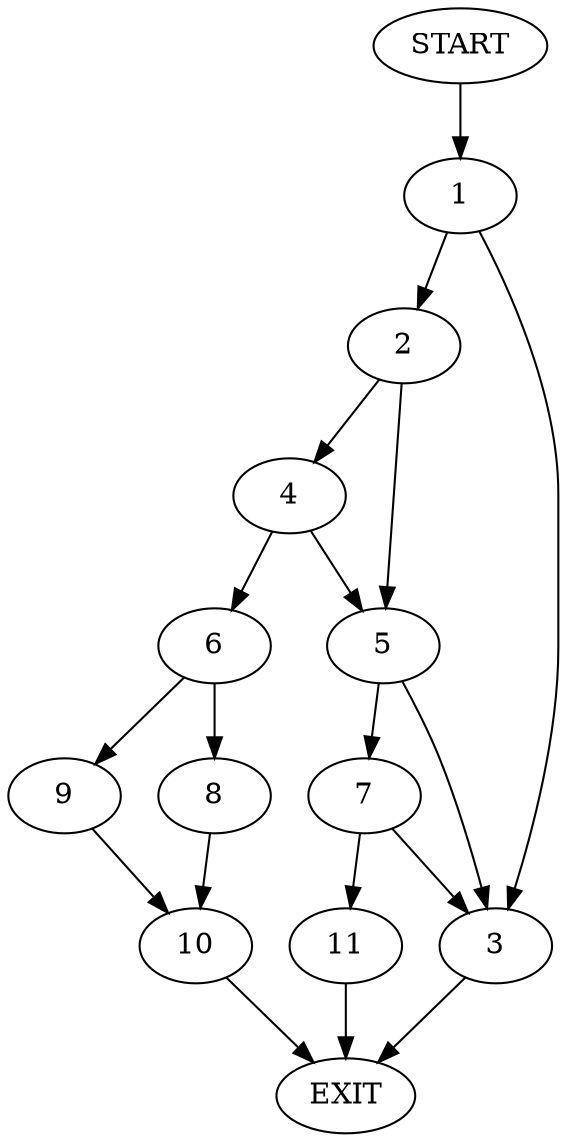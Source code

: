 digraph {
0 [label="START"]
12 [label="EXIT"]
0 -> 1
1 -> 2
1 -> 3
3 -> 12
2 -> 4
2 -> 5
4 -> 6
4 -> 5
5 -> 7
5 -> 3
6 -> 8
6 -> 9
9 -> 10
8 -> 10
10 -> 12
7 -> 11
7 -> 3
11 -> 12
}
